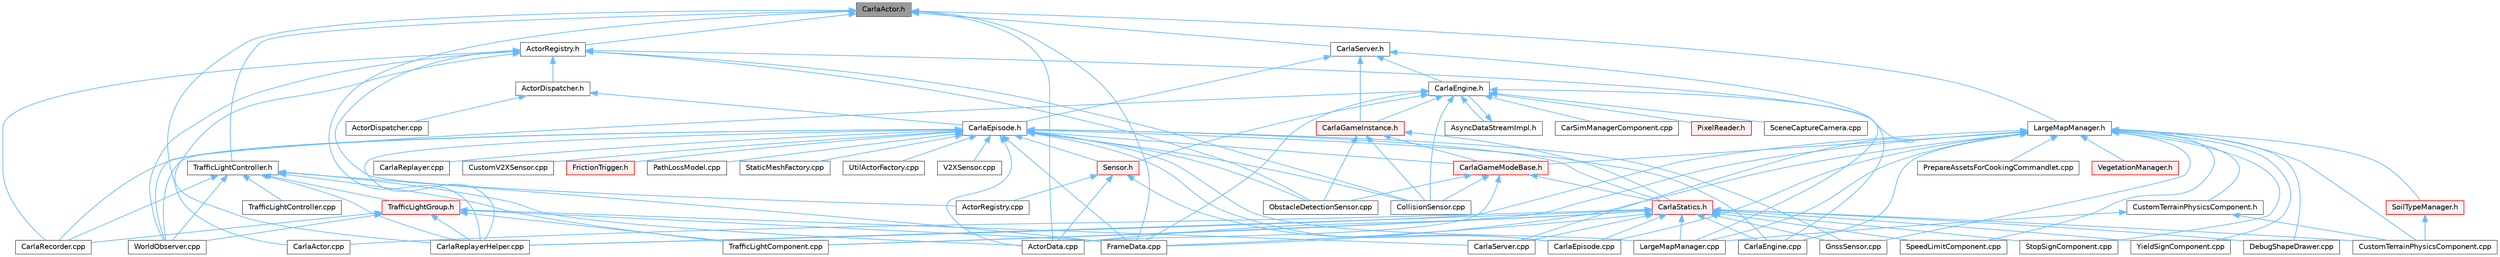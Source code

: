 digraph "CarlaActor.h"
{
 // INTERACTIVE_SVG=YES
 // LATEX_PDF_SIZE
  bgcolor="transparent";
  edge [fontname=Helvetica,fontsize=10,labelfontname=Helvetica,labelfontsize=10];
  node [fontname=Helvetica,fontsize=10,shape=box,height=0.2,width=0.4];
  Node1 [id="Node000001",label="CarlaActor.h",height=0.2,width=0.4,color="gray40", fillcolor="grey60", style="filled", fontcolor="black",tooltip=" "];
  Node1 -> Node2 [id="edge1_Node000001_Node000002",dir="back",color="steelblue1",style="solid",tooltip=" "];
  Node2 [id="Node000002",label="ActorData.cpp",height=0.2,width=0.4,color="grey40", fillcolor="white", style="filled",URL="$da/d7f/ActorData_8cpp.html",tooltip=" "];
  Node1 -> Node3 [id="edge2_Node000001_Node000003",dir="back",color="steelblue1",style="solid",tooltip=" "];
  Node3 [id="Node000003",label="ActorRegistry.h",height=0.2,width=0.4,color="grey40", fillcolor="white", style="filled",URL="$da/de4/ActorRegistry_8h.html",tooltip=" "];
  Node3 -> Node4 [id="edge3_Node000003_Node000004",dir="back",color="steelblue1",style="solid",tooltip=" "];
  Node4 [id="Node000004",label="ActorDispatcher.h",height=0.2,width=0.4,color="grey40", fillcolor="white", style="filled",URL="$dc/ddc/ActorDispatcher_8h.html",tooltip=" "];
  Node4 -> Node5 [id="edge4_Node000004_Node000005",dir="back",color="steelblue1",style="solid",tooltip=" "];
  Node5 [id="Node000005",label="ActorDispatcher.cpp",height=0.2,width=0.4,color="grey40", fillcolor="white", style="filled",URL="$d0/d6a/ActorDispatcher_8cpp.html",tooltip=" "];
  Node4 -> Node6 [id="edge5_Node000004_Node000006",dir="back",color="steelblue1",style="solid",tooltip=" "];
  Node6 [id="Node000006",label="CarlaEpisode.h",height=0.2,width=0.4,color="grey40", fillcolor="white", style="filled",URL="$de/db8/CarlaEpisode_8h.html",tooltip=" "];
  Node6 -> Node2 [id="edge6_Node000006_Node000002",dir="back",color="steelblue1",style="solid",tooltip=" "];
  Node6 -> Node7 [id="edge7_Node000006_Node000007",dir="back",color="steelblue1",style="solid",tooltip=" "];
  Node7 [id="Node000007",label="CarlaEngine.cpp",height=0.2,width=0.4,color="grey40", fillcolor="white", style="filled",URL="$d6/da1/CarlaEngine_8cpp.html",tooltip=" "];
  Node6 -> Node8 [id="edge8_Node000006_Node000008",dir="back",color="steelblue1",style="solid",tooltip=" "];
  Node8 [id="Node000008",label="CarlaEpisode.cpp",height=0.2,width=0.4,color="grey40", fillcolor="white", style="filled",URL="$d6/dd9/CarlaEpisode_8cpp.html",tooltip=" "];
  Node6 -> Node9 [id="edge9_Node000006_Node000009",dir="back",color="steelblue1",style="solid",tooltip=" "];
  Node9 [id="Node000009",label="CarlaGameModeBase.h",height=0.2,width=0.4,color="red", fillcolor="#FFF0F0", style="filled",URL="$d3/d49/CarlaGameModeBase_8h.html",tooltip=" "];
  Node9 -> Node2 [id="edge10_Node000009_Node000002",dir="back",color="steelblue1",style="solid",tooltip=" "];
  Node9 -> Node11 [id="edge11_Node000009_Node000011",dir="back",color="steelblue1",style="solid",tooltip=" "];
  Node11 [id="Node000011",label="CarlaStatics.h",height=0.2,width=0.4,color="red", fillcolor="#FFF0F0", style="filled",URL="$d9/dc8/CarlaStatics_8h.html",tooltip=" "];
  Node11 -> Node2 [id="edge12_Node000011_Node000002",dir="back",color="steelblue1",style="solid",tooltip=" "];
  Node11 -> Node12 [id="edge13_Node000011_Node000012",dir="back",color="steelblue1",style="solid",tooltip=" "];
  Node12 [id="Node000012",label="CarlaActor.cpp",height=0.2,width=0.4,color="grey40", fillcolor="white", style="filled",URL="$d3/d43/CarlaActor_8cpp.html",tooltip=" "];
  Node11 -> Node7 [id="edge14_Node000011_Node000007",dir="back",color="steelblue1",style="solid",tooltip=" "];
  Node11 -> Node8 [id="edge15_Node000011_Node000008",dir="back",color="steelblue1",style="solid",tooltip=" "];
  Node11 -> Node15 [id="edge16_Node000011_Node000015",dir="back",color="steelblue1",style="solid",tooltip=" "];
  Node15 [id="Node000015",label="CarlaReplayerHelper.cpp",height=0.2,width=0.4,color="grey40", fillcolor="white", style="filled",URL="$d2/d32/CarlaReplayerHelper_8cpp.html",tooltip=" "];
  Node11 -> Node16 [id="edge17_Node000011_Node000016",dir="back",color="steelblue1",style="solid",tooltip=" "];
  Node16 [id="Node000016",label="CarlaServer.cpp",height=0.2,width=0.4,color="grey40", fillcolor="white", style="filled",URL="$db/d6c/CarlaServer_8cpp.html",tooltip=" "];
  Node11 -> Node19 [id="edge18_Node000011_Node000019",dir="back",color="steelblue1",style="solid",tooltip=" "];
  Node19 [id="Node000019",label="CustomTerrainPhysicsComponent.cpp",height=0.2,width=0.4,color="grey40", fillcolor="white", style="filled",URL="$d1/d59/CustomTerrainPhysicsComponent_8cpp.html",tooltip=" "];
  Node11 -> Node20 [id="edge19_Node000011_Node000020",dir="back",color="steelblue1",style="solid",tooltip=" "];
  Node20 [id="Node000020",label="DebugShapeDrawer.cpp",height=0.2,width=0.4,color="grey40", fillcolor="white", style="filled",URL="$d3/d7b/DebugShapeDrawer_8cpp.html",tooltip=" "];
  Node11 -> Node21 [id="edge20_Node000011_Node000021",dir="back",color="steelblue1",style="solid",tooltip=" "];
  Node21 [id="Node000021",label="FrameData.cpp",height=0.2,width=0.4,color="grey40", fillcolor="white", style="filled",URL="$df/d8a/FrameData_8cpp.html",tooltip=" "];
  Node11 -> Node22 [id="edge21_Node000011_Node000022",dir="back",color="steelblue1",style="solid",tooltip=" "];
  Node22 [id="Node000022",label="GnssSensor.cpp",height=0.2,width=0.4,color="grey40", fillcolor="white", style="filled",URL="$d7/d22/GnssSensor_8cpp.html",tooltip=" "];
  Node11 -> Node23 [id="edge22_Node000011_Node000023",dir="back",color="steelblue1",style="solid",tooltip=" "];
  Node23 [id="Node000023",label="LargeMapManager.cpp",height=0.2,width=0.4,color="grey40", fillcolor="white", style="filled",URL="$df/d6c/LargeMapManager_8cpp.html",tooltip=" "];
  Node11 -> Node30 [id="edge23_Node000011_Node000030",dir="back",color="steelblue1",style="solid",tooltip=" "];
  Node30 [id="Node000030",label="SpeedLimitComponent.cpp",height=0.2,width=0.4,color="grey40", fillcolor="white", style="filled",URL="$d2/dd9/SpeedLimitComponent_8cpp.html",tooltip=" "];
  Node11 -> Node31 [id="edge24_Node000011_Node000031",dir="back",color="steelblue1",style="solid",tooltip=" "];
  Node31 [id="Node000031",label="StopSignComponent.cpp",height=0.2,width=0.4,color="grey40", fillcolor="white", style="filled",URL="$d6/ddb/StopSignComponent_8cpp.html",tooltip=" "];
  Node11 -> Node33 [id="edge25_Node000011_Node000033",dir="back",color="steelblue1",style="solid",tooltip=" "];
  Node33 [id="Node000033",label="TrafficLightComponent.cpp",height=0.2,width=0.4,color="grey40", fillcolor="white", style="filled",URL="$d3/dcd/TrafficLightComponent_8cpp.html",tooltip=" "];
  Node11 -> Node38 [id="edge26_Node000011_Node000038",dir="back",color="steelblue1",style="solid",tooltip=" "];
  Node38 [id="Node000038",label="YieldSignComponent.cpp",height=0.2,width=0.4,color="grey40", fillcolor="white", style="filled",URL="$d4/d36/YieldSignComponent_8cpp.html",tooltip=" "];
  Node9 -> Node39 [id="edge27_Node000009_Node000039",dir="back",color="steelblue1",style="solid",tooltip=" "];
  Node39 [id="Node000039",label="CollisionSensor.cpp",height=0.2,width=0.4,color="grey40", fillcolor="white", style="filled",URL="$da/df0/CollisionSensor_8cpp.html",tooltip=" "];
  Node9 -> Node40 [id="edge28_Node000009_Node000040",dir="back",color="steelblue1",style="solid",tooltip=" "];
  Node40 [id="Node000040",label="ObstacleDetectionSensor.cpp",height=0.2,width=0.4,color="grey40", fillcolor="white", style="filled",URL="$d2/d70/ObstacleDetectionSensor_8cpp.html",tooltip=" "];
  Node6 -> Node41 [id="edge29_Node000006_Node000041",dir="back",color="steelblue1",style="solid",tooltip=" "];
  Node41 [id="Node000041",label="CarlaRecorder.cpp",height=0.2,width=0.4,color="grey40", fillcolor="white", style="filled",URL="$da/d49/CarlaRecorder_8cpp.html",tooltip=" "];
  Node6 -> Node42 [id="edge30_Node000006_Node000042",dir="back",color="steelblue1",style="solid",tooltip=" "];
  Node42 [id="Node000042",label="CarlaReplayer.cpp",height=0.2,width=0.4,color="grey40", fillcolor="white", style="filled",URL="$db/dba/CarlaReplayer_8cpp.html",tooltip=" "];
  Node6 -> Node15 [id="edge31_Node000006_Node000015",dir="back",color="steelblue1",style="solid",tooltip=" "];
  Node6 -> Node11 [id="edge32_Node000006_Node000011",dir="back",color="steelblue1",style="solid",tooltip=" "];
  Node6 -> Node39 [id="edge33_Node000006_Node000039",dir="back",color="steelblue1",style="solid",tooltip=" "];
  Node6 -> Node43 [id="edge34_Node000006_Node000043",dir="back",color="steelblue1",style="solid",tooltip=" "];
  Node43 [id="Node000043",label="CustomV2XSensor.cpp",height=0.2,width=0.4,color="grey40", fillcolor="white", style="filled",URL="$d8/d97/CustomV2XSensor_8cpp.html",tooltip=" "];
  Node6 -> Node21 [id="edge35_Node000006_Node000021",dir="back",color="steelblue1",style="solid",tooltip=" "];
  Node6 -> Node44 [id="edge36_Node000006_Node000044",dir="back",color="steelblue1",style="solid",tooltip=" "];
  Node44 [id="Node000044",label="FrictionTrigger.h",height=0.2,width=0.4,color="red", fillcolor="#FFF0F0", style="filled",URL="$d4/d30/FrictionTrigger_8h.html",tooltip=" "];
  Node6 -> Node22 [id="edge37_Node000006_Node000022",dir="back",color="steelblue1",style="solid",tooltip=" "];
  Node6 -> Node23 [id="edge38_Node000006_Node000023",dir="back",color="steelblue1",style="solid",tooltip=" "];
  Node6 -> Node40 [id="edge39_Node000006_Node000040",dir="back",color="steelblue1",style="solid",tooltip=" "];
  Node6 -> Node46 [id="edge40_Node000006_Node000046",dir="back",color="steelblue1",style="solid",tooltip=" "];
  Node46 [id="Node000046",label="PathLossModel.cpp",height=0.2,width=0.4,color="grey40", fillcolor="white", style="filled",URL="$d9/dcb/PathLossModel_8cpp.html",tooltip=" "];
  Node6 -> Node47 [id="edge41_Node000006_Node000047",dir="back",color="steelblue1",style="solid",tooltip=" "];
  Node47 [id="Node000047",label="Sensor.h",height=0.2,width=0.4,color="red", fillcolor="#FFF0F0", style="filled",URL="$d7/d7d/Unreal_2CarlaUE4_2Plugins_2Carla_2Source_2Carla_2Sensor_2Sensor_8h.html",tooltip=" "];
  Node47 -> Node2 [id="edge42_Node000047_Node000002",dir="back",color="steelblue1",style="solid",tooltip=" "];
  Node47 -> Node48 [id="edge43_Node000047_Node000048",dir="back",color="steelblue1",style="solid",tooltip=" "];
  Node48 [id="Node000048",label="ActorRegistry.cpp",height=0.2,width=0.4,color="grey40", fillcolor="white", style="filled",URL="$d3/df3/ActorRegistry_8cpp.html",tooltip=" "];
  Node47 -> Node8 [id="edge44_Node000047_Node000008",dir="back",color="steelblue1",style="solid",tooltip=" "];
  Node6 -> Node75 [id="edge45_Node000006_Node000075",dir="back",color="steelblue1",style="solid",tooltip=" "];
  Node75 [id="Node000075",label="StaticMeshFactory.cpp",height=0.2,width=0.4,color="grey40", fillcolor="white", style="filled",URL="$d7/dc4/StaticMeshFactory_8cpp.html",tooltip=" "];
  Node6 -> Node76 [id="edge46_Node000006_Node000076",dir="back",color="steelblue1",style="solid",tooltip=" "];
  Node76 [id="Node000076",label="UtilActorFactory.cpp",height=0.2,width=0.4,color="grey40", fillcolor="white", style="filled",URL="$dc/df0/UtilActorFactory_8cpp.html",tooltip=" "];
  Node6 -> Node51 [id="edge47_Node000006_Node000051",dir="back",color="steelblue1",style="solid",tooltip=" "];
  Node51 [id="Node000051",label="V2XSensor.cpp",height=0.2,width=0.4,color="grey40", fillcolor="white", style="filled",URL="$d2/df9/V2XSensor_8cpp.html",tooltip=" "];
  Node6 -> Node94 [id="edge48_Node000006_Node000094",dir="back",color="steelblue1",style="solid",tooltip=" "];
  Node94 [id="Node000094",label="WorldObserver.cpp",height=0.2,width=0.4,color="grey40", fillcolor="white", style="filled",URL="$d9/de7/WorldObserver_8cpp.html",tooltip=" "];
  Node3 -> Node48 [id="edge49_Node000003_Node000048",dir="back",color="steelblue1",style="solid",tooltip=" "];
  Node3 -> Node41 [id="edge50_Node000003_Node000041",dir="back",color="steelblue1",style="solid",tooltip=" "];
  Node3 -> Node15 [id="edge51_Node000003_Node000015",dir="back",color="steelblue1",style="solid",tooltip=" "];
  Node3 -> Node39 [id="edge52_Node000003_Node000039",dir="back",color="steelblue1",style="solid",tooltip=" "];
  Node3 -> Node23 [id="edge53_Node000003_Node000023",dir="back",color="steelblue1",style="solid",tooltip=" "];
  Node3 -> Node40 [id="edge54_Node000003_Node000040",dir="back",color="steelblue1",style="solid",tooltip=" "];
  Node3 -> Node94 [id="edge55_Node000003_Node000094",dir="back",color="steelblue1",style="solid",tooltip=" "];
  Node1 -> Node12 [id="edge56_Node000001_Node000012",dir="back",color="steelblue1",style="solid",tooltip=" "];
  Node1 -> Node15 [id="edge57_Node000001_Node000015",dir="back",color="steelblue1",style="solid",tooltip=" "];
  Node1 -> Node95 [id="edge58_Node000001_Node000095",dir="back",color="steelblue1",style="solid",tooltip=" "];
  Node95 [id="Node000095",label="CarlaServer.h",height=0.2,width=0.4,color="grey40", fillcolor="white", style="filled",URL="$d0/d35/CarlaServer_8h.html",tooltip=" "];
  Node95 -> Node96 [id="edge59_Node000095_Node000096",dir="back",color="steelblue1",style="solid",tooltip=" "];
  Node96 [id="Node000096",label="CarlaEngine.h",height=0.2,width=0.4,color="grey40", fillcolor="white", style="filled",URL="$d0/d11/CarlaEngine_8h.html",tooltip=" "];
  Node96 -> Node97 [id="edge60_Node000096_Node000097",dir="back",color="steelblue1",style="solid",tooltip=" "];
  Node97 [id="Node000097",label="AsyncDataStreamImpl.h",height=0.2,width=0.4,color="grey40", fillcolor="white", style="filled",URL="$d0/d17/AsyncDataStreamImpl_8h.html",tooltip=" "];
  Node97 -> Node96 [id="edge61_Node000097_Node000096",dir="back",color="steelblue1",style="solid",tooltip=" "];
  Node96 -> Node98 [id="edge62_Node000096_Node000098",dir="back",color="steelblue1",style="solid",tooltip=" "];
  Node98 [id="Node000098",label="CarSimManagerComponent.cpp",height=0.2,width=0.4,color="grey40", fillcolor="white", style="filled",URL="$d2/d56/CarSimManagerComponent_8cpp.html",tooltip=" "];
  Node96 -> Node7 [id="edge63_Node000096_Node000007",dir="back",color="steelblue1",style="solid",tooltip=" "];
  Node96 -> Node99 [id="edge64_Node000096_Node000099",dir="back",color="steelblue1",style="solid",tooltip=" "];
  Node99 [id="Node000099",label="CarlaGameInstance.h",height=0.2,width=0.4,color="red", fillcolor="#FFF0F0", style="filled",URL="$d2/dba/CarlaGameInstance_8h.html",tooltip=" "];
  Node99 -> Node9 [id="edge65_Node000099_Node000009",dir="back",color="steelblue1",style="solid",tooltip=" "];
  Node99 -> Node11 [id="edge66_Node000099_Node000011",dir="back",color="steelblue1",style="solid",tooltip=" "];
  Node99 -> Node39 [id="edge67_Node000099_Node000039",dir="back",color="steelblue1",style="solid",tooltip=" "];
  Node99 -> Node40 [id="edge68_Node000099_Node000040",dir="back",color="steelblue1",style="solid",tooltip=" "];
  Node96 -> Node39 [id="edge69_Node000096_Node000039",dir="back",color="steelblue1",style="solid",tooltip=" "];
  Node96 -> Node21 [id="edge70_Node000096_Node000021",dir="back",color="steelblue1",style="solid",tooltip=" "];
  Node96 -> Node103 [id="edge71_Node000096_Node000103",dir="back",color="steelblue1",style="solid",tooltip=" "];
  Node103 [id="Node000103",label="PixelReader.h",height=0.2,width=0.4,color="red", fillcolor="#FFF0F0", style="filled",URL="$df/d2e/PixelReader_8h.html",tooltip=" "];
  Node96 -> Node70 [id="edge72_Node000096_Node000070",dir="back",color="steelblue1",style="solid",tooltip=" "];
  Node70 [id="Node000070",label="SceneCaptureCamera.cpp",height=0.2,width=0.4,color="grey40", fillcolor="white", style="filled",URL="$d1/dec/SceneCaptureCamera_8cpp.html",tooltip=" "];
  Node96 -> Node47 [id="edge73_Node000096_Node000047",dir="back",color="steelblue1",style="solid",tooltip=" "];
  Node96 -> Node94 [id="edge74_Node000096_Node000094",dir="back",color="steelblue1",style="solid",tooltip=" "];
  Node95 -> Node6 [id="edge75_Node000095_Node000006",dir="back",color="steelblue1",style="solid",tooltip=" "];
  Node95 -> Node99 [id="edge76_Node000095_Node000099",dir="back",color="steelblue1",style="solid",tooltip=" "];
  Node95 -> Node16 [id="edge77_Node000095_Node000016",dir="back",color="steelblue1",style="solid",tooltip=" "];
  Node1 -> Node21 [id="edge78_Node000001_Node000021",dir="back",color="steelblue1",style="solid",tooltip=" "];
  Node1 -> Node106 [id="edge79_Node000001_Node000106",dir="back",color="steelblue1",style="solid",tooltip=" "];
  Node106 [id="Node000106",label="LargeMapManager.h",height=0.2,width=0.4,color="grey40", fillcolor="white", style="filled",URL="$d3/d30/LargeMapManager_8h.html",tooltip=" "];
  Node106 -> Node7 [id="edge80_Node000106_Node000007",dir="back",color="steelblue1",style="solid",tooltip=" "];
  Node106 -> Node8 [id="edge81_Node000106_Node000008",dir="back",color="steelblue1",style="solid",tooltip=" "];
  Node106 -> Node9 [id="edge82_Node000106_Node000009",dir="back",color="steelblue1",style="solid",tooltip=" "];
  Node106 -> Node15 [id="edge83_Node000106_Node000015",dir="back",color="steelblue1",style="solid",tooltip=" "];
  Node106 -> Node19 [id="edge84_Node000106_Node000019",dir="back",color="steelblue1",style="solid",tooltip=" "];
  Node106 -> Node107 [id="edge85_Node000106_Node000107",dir="back",color="steelblue1",style="solid",tooltip=" "];
  Node107 [id="Node000107",label="CustomTerrainPhysicsComponent.h",height=0.2,width=0.4,color="grey40", fillcolor="white", style="filled",URL="$d1/d4f/CustomTerrainPhysicsComponent_8h.html",tooltip=" "];
  Node107 -> Node19 [id="edge86_Node000107_Node000019",dir="back",color="steelblue1",style="solid",tooltip=" "];
  Node107 -> Node23 [id="edge87_Node000107_Node000023",dir="back",color="steelblue1",style="solid",tooltip=" "];
  Node106 -> Node20 [id="edge88_Node000106_Node000020",dir="back",color="steelblue1",style="solid",tooltip=" "];
  Node106 -> Node21 [id="edge89_Node000106_Node000021",dir="back",color="steelblue1",style="solid",tooltip=" "];
  Node106 -> Node22 [id="edge90_Node000106_Node000022",dir="back",color="steelblue1",style="solid",tooltip=" "];
  Node106 -> Node23 [id="edge91_Node000106_Node000023",dir="back",color="steelblue1",style="solid",tooltip=" "];
  Node106 -> Node108 [id="edge92_Node000106_Node000108",dir="back",color="steelblue1",style="solid",tooltip=" "];
  Node108 [id="Node000108",label="PrepareAssetsForCookingCommandlet.cpp",height=0.2,width=0.4,color="grey40", fillcolor="white", style="filled",URL="$d2/dee/PrepareAssetsForCookingCommandlet_8cpp.html",tooltip=" "];
  Node106 -> Node109 [id="edge93_Node000106_Node000109",dir="back",color="steelblue1",style="solid",tooltip=" "];
  Node109 [id="Node000109",label="SoilTypeManager.h",height=0.2,width=0.4,color="red", fillcolor="#FFF0F0", style="filled",URL="$d1/dae/SoilTypeManager_8h.html",tooltip=" "];
  Node109 -> Node19 [id="edge94_Node000109_Node000019",dir="back",color="steelblue1",style="solid",tooltip=" "];
  Node106 -> Node30 [id="edge95_Node000106_Node000030",dir="back",color="steelblue1",style="solid",tooltip=" "];
  Node106 -> Node31 [id="edge96_Node000106_Node000031",dir="back",color="steelblue1",style="solid",tooltip=" "];
  Node106 -> Node33 [id="edge97_Node000106_Node000033",dir="back",color="steelblue1",style="solid",tooltip=" "];
  Node106 -> Node111 [id="edge98_Node000106_Node000111",dir="back",color="steelblue1",style="solid",tooltip=" "];
  Node111 [id="Node000111",label="VegetationManager.h",height=0.2,width=0.4,color="red", fillcolor="#FFF0F0", style="filled",URL="$d9/d64/VegetationManager_8h.html",tooltip=" "];
  Node106 -> Node38 [id="edge99_Node000106_Node000038",dir="back",color="steelblue1",style="solid",tooltip=" "];
  Node1 -> Node112 [id="edge100_Node000001_Node000112",dir="back",color="steelblue1",style="solid",tooltip=" "];
  Node112 [id="Node000112",label="TrafficLightController.h",height=0.2,width=0.4,color="grey40", fillcolor="white", style="filled",URL="$dd/d67/TrafficLightController_8h.html",tooltip=" "];
  Node112 -> Node2 [id="edge101_Node000112_Node000002",dir="back",color="steelblue1",style="solid",tooltip=" "];
  Node112 -> Node41 [id="edge102_Node000112_Node000041",dir="back",color="steelblue1",style="solid",tooltip=" "];
  Node112 -> Node15 [id="edge103_Node000112_Node000015",dir="back",color="steelblue1",style="solid",tooltip=" "];
  Node112 -> Node21 [id="edge104_Node000112_Node000021",dir="back",color="steelblue1",style="solid",tooltip=" "];
  Node112 -> Node33 [id="edge105_Node000112_Node000033",dir="back",color="steelblue1",style="solid",tooltip=" "];
  Node112 -> Node113 [id="edge106_Node000112_Node000113",dir="back",color="steelblue1",style="solid",tooltip=" "];
  Node113 [id="Node000113",label="TrafficLightController.cpp",height=0.2,width=0.4,color="grey40", fillcolor="white", style="filled",URL="$d7/d63/TrafficLightController_8cpp.html",tooltip=" "];
  Node112 -> Node114 [id="edge107_Node000112_Node000114",dir="back",color="steelblue1",style="solid",tooltip=" "];
  Node114 [id="Node000114",label="TrafficLightGroup.h",height=0.2,width=0.4,color="red", fillcolor="#FFF0F0", style="filled",URL="$de/da0/TrafficLightGroup_8h.html",tooltip=" "];
  Node114 -> Node41 [id="edge108_Node000114_Node000041",dir="back",color="steelblue1",style="solid",tooltip=" "];
  Node114 -> Node15 [id="edge109_Node000114_Node000015",dir="back",color="steelblue1",style="solid",tooltip=" "];
  Node114 -> Node16 [id="edge110_Node000114_Node000016",dir="back",color="steelblue1",style="solid",tooltip=" "];
  Node114 -> Node21 [id="edge111_Node000114_Node000021",dir="back",color="steelblue1",style="solid",tooltip=" "];
  Node114 -> Node33 [id="edge112_Node000114_Node000033",dir="back",color="steelblue1",style="solid",tooltip=" "];
  Node114 -> Node94 [id="edge113_Node000114_Node000094",dir="back",color="steelblue1",style="solid",tooltip=" "];
  Node112 -> Node94 [id="edge114_Node000112_Node000094",dir="back",color="steelblue1",style="solid",tooltip=" "];
}
